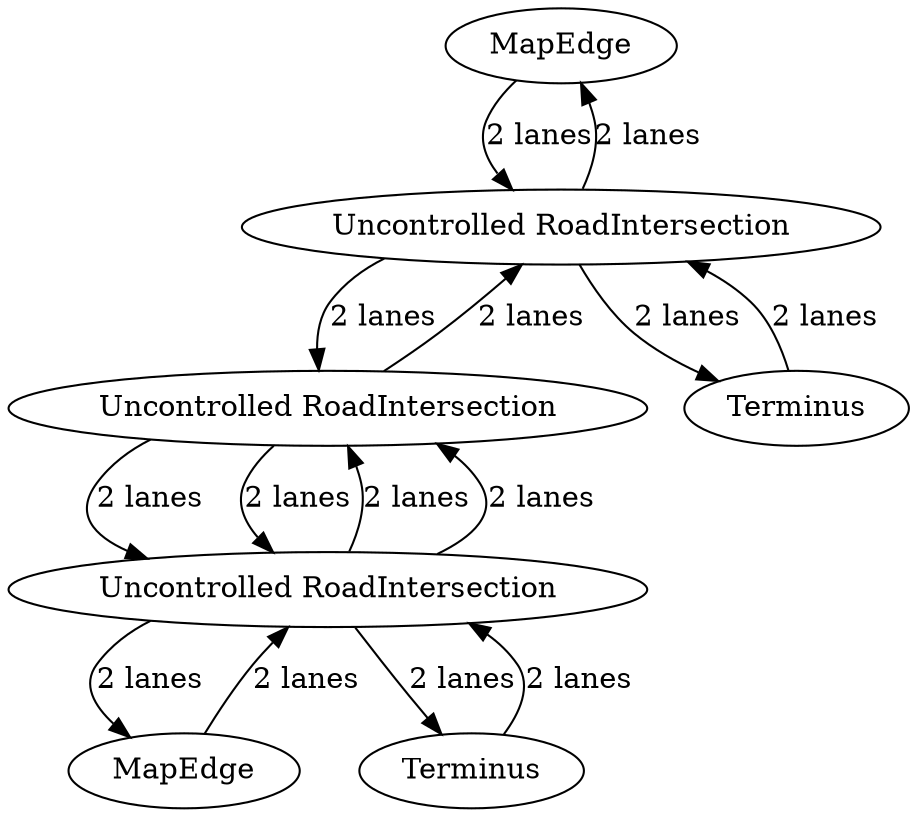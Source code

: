 digraph {
    0 [ label = "MapEdge" ]
    1 [ label = "MapEdge" ]
    2 [ label = "Uncontrolled RoadIntersection" ]
    3 [ label = "Terminus" ]
    4 [ label = "Uncontrolled RoadIntersection" ]
    5 [ label = "Uncontrolled RoadIntersection" ]
    6 [ label = "Terminus" ]
    0 -> 4 [ label = "2 lanes" ]
    4 -> 0 [ label = "2 lanes" ]
    4 -> 2 [ label = "2 lanes" ]
    2 -> 4 [ label = "2 lanes" ]
    2 -> 5 [ label = "2 lanes" ]
    5 -> 2 [ label = "2 lanes" ]
    5 -> 1 [ label = "2 lanes" ]
    1 -> 5 [ label = "2 lanes" ]
    2 -> 5 [ label = "2 lanes" ]
    5 -> 2 [ label = "2 lanes" ]
    3 -> 4 [ label = "2 lanes" ]
    4 -> 3 [ label = "2 lanes" ]
    5 -> 6 [ label = "2 lanes" ]
    6 -> 5 [ label = "2 lanes" ]
}
